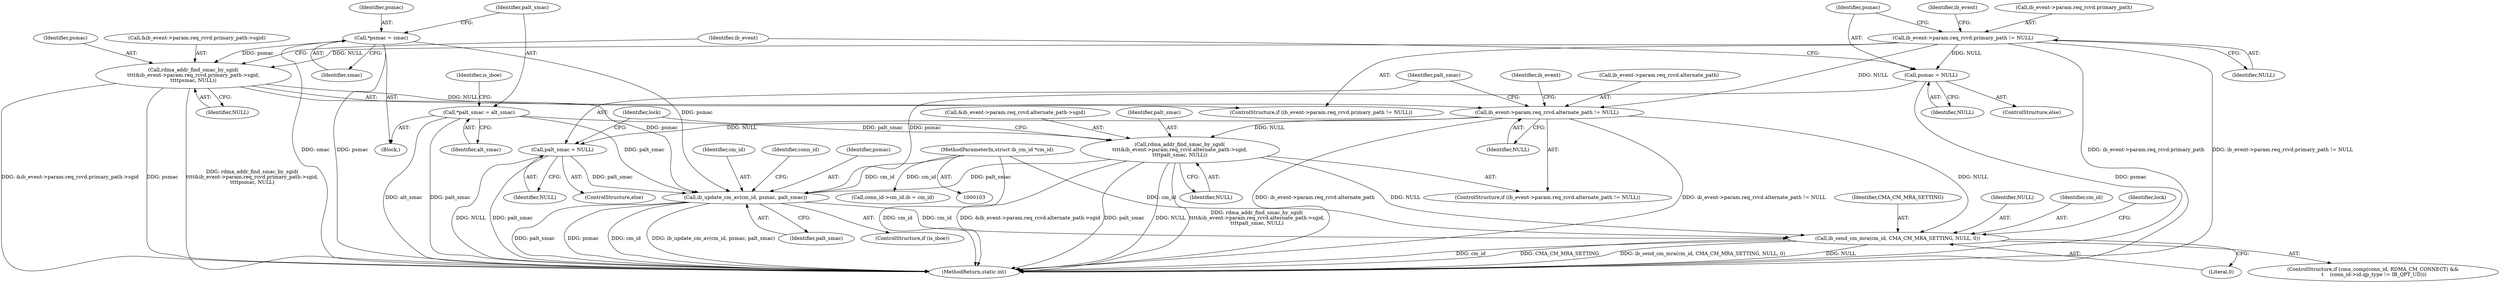 digraph "1_linux_b2853fd6c2d0f383dbdf7427e263eb576a633867_0@API" {
"1000382" [label="(Call,ib_send_cm_mra(cm_id, CMA_CM_MRA_SETTING, NULL, 0))"];
"1000366" [label="(Call,ib_update_cm_av(cm_id, psmac, palt_smac))"];
"1000104" [label="(MethodParameterIn,struct ib_cm_id *cm_id)"];
"1000331" [label="(Call,psmac = NULL)"];
"1000308" [label="(Call,ib_event->param.req_rcvd.primary_path != NULL)"];
"1000317" [label="(Call,rdma_addr_find_smac_by_sgid(\n\t\t\t\t&ib_event->param.req_rcvd.primary_path->sgid,\n\t\t\t\tpsmac, NULL))"];
"1000115" [label="(Call,*psmac = smac)"];
"1000119" [label="(Call,*palt_smac = alt_smac)"];
"1000344" [label="(Call,rdma_addr_find_smac_by_sgid(\n\t\t\t\t&ib_event->param.req_rcvd.alternate_path->sgid,\n\t\t\t\tpalt_smac, NULL))"];
"1000335" [label="(Call,ib_event->param.req_rcvd.alternate_path != NULL)"];
"1000358" [label="(Call,palt_smac = NULL)"];
"1000382" [label="(Call,ib_send_cm_mra(cm_id, CMA_CM_MRA_SETTING, NULL, 0))"];
"1000370" [label="(ControlStructure,if (cma_comp(conn_id, RDMA_CM_CONNECT) &&\n \t    (conn_id->id.qp_type != IB_QPT_UD)))"];
"1000385" [label="(Identifier,NULL)"];
"1000307" [label="(ControlStructure,if (ib_event->param.req_rcvd.primary_path != NULL))"];
"1000355" [label="(Identifier,palt_smac)"];
"1000330" [label="(ControlStructure,else)"];
"1000316" [label="(Identifier,NULL)"];
"1000345" [label="(Call,&ib_event->param.req_rcvd.alternate_path->sgid)"];
"1000334" [label="(ControlStructure,if (ib_event->param.req_rcvd.alternate_path != NULL))"];
"1000335" [label="(Call,ib_event->param.req_rcvd.alternate_path != NULL)"];
"1000367" [label="(Identifier,cm_id)"];
"1000331" [label="(Call,psmac = NULL)"];
"1000386" [label="(Literal,0)"];
"1000270" [label="(Call,conn_id->cm_id.ib = cm_id)"];
"1000360" [label="(Identifier,NULL)"];
"1000332" [label="(Identifier,psmac)"];
"1000373" [label="(Identifier,conn_id)"];
"1000104" [label="(MethodParameterIn,struct ib_cm_id *cm_id)"];
"1000117" [label="(Identifier,smac)"];
"1000323" [label="(Identifier,ib_event)"];
"1000120" [label="(Identifier,palt_smac)"];
"1000359" [label="(Identifier,palt_smac)"];
"1000119" [label="(Call,*palt_smac = alt_smac)"];
"1000309" [label="(Call,ib_event->param.req_rcvd.primary_path)"];
"1000308" [label="(Call,ib_event->param.req_rcvd.primary_path != NULL)"];
"1000364" [label="(ControlStructure,if (is_iboe))"];
"1000124" [label="(Identifier,is_iboe)"];
"1000344" [label="(Call,rdma_addr_find_smac_by_sgid(\n\t\t\t\t&ib_event->param.req_rcvd.alternate_path->sgid,\n\t\t\t\tpalt_smac, NULL))"];
"1000106" [label="(Block,)"];
"1000116" [label="(Identifier,psmac)"];
"1000329" [label="(Identifier,NULL)"];
"1000350" [label="(Identifier,ib_event)"];
"1000383" [label="(Identifier,cm_id)"];
"1000115" [label="(Call,*psmac = smac)"];
"1000358" [label="(Call,palt_smac = NULL)"];
"1000438" [label="(MethodReturn,static int)"];
"1000368" [label="(Identifier,psmac)"];
"1000343" [label="(Identifier,NULL)"];
"1000357" [label="(ControlStructure,else)"];
"1000333" [label="(Identifier,NULL)"];
"1000317" [label="(Call,rdma_addr_find_smac_by_sgid(\n\t\t\t\t&ib_event->param.req_rcvd.primary_path->sgid,\n\t\t\t\tpsmac, NULL))"];
"1000339" [label="(Identifier,ib_event)"];
"1000356" [label="(Identifier,NULL)"];
"1000336" [label="(Call,ib_event->param.req_rcvd.alternate_path)"];
"1000328" [label="(Identifier,psmac)"];
"1000363" [label="(Identifier,lock)"];
"1000389" [label="(Identifier,lock)"];
"1000121" [label="(Identifier,alt_smac)"];
"1000384" [label="(Identifier,CMA_CM_MRA_SETTING)"];
"1000366" [label="(Call,ib_update_cm_av(cm_id, psmac, palt_smac))"];
"1000318" [label="(Call,&ib_event->param.req_rcvd.primary_path->sgid)"];
"1000369" [label="(Identifier,palt_smac)"];
"1000382" -> "1000370"  [label="AST: "];
"1000382" -> "1000386"  [label="CFG: "];
"1000383" -> "1000382"  [label="AST: "];
"1000384" -> "1000382"  [label="AST: "];
"1000385" -> "1000382"  [label="AST: "];
"1000386" -> "1000382"  [label="AST: "];
"1000389" -> "1000382"  [label="CFG: "];
"1000382" -> "1000438"  [label="DDG: cm_id"];
"1000382" -> "1000438"  [label="DDG: CMA_CM_MRA_SETTING"];
"1000382" -> "1000438"  [label="DDG: ib_send_cm_mra(cm_id, CMA_CM_MRA_SETTING, NULL, 0)"];
"1000382" -> "1000438"  [label="DDG: NULL"];
"1000366" -> "1000382"  [label="DDG: cm_id"];
"1000104" -> "1000382"  [label="DDG: cm_id"];
"1000344" -> "1000382"  [label="DDG: NULL"];
"1000335" -> "1000382"  [label="DDG: NULL"];
"1000366" -> "1000364"  [label="AST: "];
"1000366" -> "1000369"  [label="CFG: "];
"1000367" -> "1000366"  [label="AST: "];
"1000368" -> "1000366"  [label="AST: "];
"1000369" -> "1000366"  [label="AST: "];
"1000373" -> "1000366"  [label="CFG: "];
"1000366" -> "1000438"  [label="DDG: palt_smac"];
"1000366" -> "1000438"  [label="DDG: psmac"];
"1000366" -> "1000438"  [label="DDG: cm_id"];
"1000366" -> "1000438"  [label="DDG: ib_update_cm_av(cm_id, psmac, palt_smac)"];
"1000104" -> "1000366"  [label="DDG: cm_id"];
"1000331" -> "1000366"  [label="DDG: psmac"];
"1000317" -> "1000366"  [label="DDG: psmac"];
"1000115" -> "1000366"  [label="DDG: psmac"];
"1000119" -> "1000366"  [label="DDG: palt_smac"];
"1000344" -> "1000366"  [label="DDG: palt_smac"];
"1000358" -> "1000366"  [label="DDG: palt_smac"];
"1000104" -> "1000103"  [label="AST: "];
"1000104" -> "1000438"  [label="DDG: cm_id"];
"1000104" -> "1000270"  [label="DDG: cm_id"];
"1000331" -> "1000330"  [label="AST: "];
"1000331" -> "1000333"  [label="CFG: "];
"1000332" -> "1000331"  [label="AST: "];
"1000333" -> "1000331"  [label="AST: "];
"1000339" -> "1000331"  [label="CFG: "];
"1000331" -> "1000438"  [label="DDG: psmac"];
"1000308" -> "1000331"  [label="DDG: NULL"];
"1000308" -> "1000307"  [label="AST: "];
"1000308" -> "1000316"  [label="CFG: "];
"1000309" -> "1000308"  [label="AST: "];
"1000316" -> "1000308"  [label="AST: "];
"1000323" -> "1000308"  [label="CFG: "];
"1000332" -> "1000308"  [label="CFG: "];
"1000308" -> "1000438"  [label="DDG: ib_event->param.req_rcvd.primary_path"];
"1000308" -> "1000438"  [label="DDG: ib_event->param.req_rcvd.primary_path != NULL"];
"1000308" -> "1000317"  [label="DDG: NULL"];
"1000308" -> "1000335"  [label="DDG: NULL"];
"1000317" -> "1000307"  [label="AST: "];
"1000317" -> "1000329"  [label="CFG: "];
"1000318" -> "1000317"  [label="AST: "];
"1000328" -> "1000317"  [label="AST: "];
"1000329" -> "1000317"  [label="AST: "];
"1000339" -> "1000317"  [label="CFG: "];
"1000317" -> "1000438"  [label="DDG: &ib_event->param.req_rcvd.primary_path->sgid"];
"1000317" -> "1000438"  [label="DDG: psmac"];
"1000317" -> "1000438"  [label="DDG: rdma_addr_find_smac_by_sgid(\n\t\t\t\t&ib_event->param.req_rcvd.primary_path->sgid,\n\t\t\t\tpsmac, NULL)"];
"1000115" -> "1000317"  [label="DDG: psmac"];
"1000317" -> "1000335"  [label="DDG: NULL"];
"1000115" -> "1000106"  [label="AST: "];
"1000115" -> "1000117"  [label="CFG: "];
"1000116" -> "1000115"  [label="AST: "];
"1000117" -> "1000115"  [label="AST: "];
"1000120" -> "1000115"  [label="CFG: "];
"1000115" -> "1000438"  [label="DDG: smac"];
"1000115" -> "1000438"  [label="DDG: psmac"];
"1000119" -> "1000106"  [label="AST: "];
"1000119" -> "1000121"  [label="CFG: "];
"1000120" -> "1000119"  [label="AST: "];
"1000121" -> "1000119"  [label="AST: "];
"1000124" -> "1000119"  [label="CFG: "];
"1000119" -> "1000438"  [label="DDG: alt_smac"];
"1000119" -> "1000438"  [label="DDG: palt_smac"];
"1000119" -> "1000344"  [label="DDG: palt_smac"];
"1000344" -> "1000334"  [label="AST: "];
"1000344" -> "1000356"  [label="CFG: "];
"1000345" -> "1000344"  [label="AST: "];
"1000355" -> "1000344"  [label="AST: "];
"1000356" -> "1000344"  [label="AST: "];
"1000363" -> "1000344"  [label="CFG: "];
"1000344" -> "1000438"  [label="DDG: NULL"];
"1000344" -> "1000438"  [label="DDG: rdma_addr_find_smac_by_sgid(\n\t\t\t\t&ib_event->param.req_rcvd.alternate_path->sgid,\n\t\t\t\tpalt_smac, NULL)"];
"1000344" -> "1000438"  [label="DDG: &ib_event->param.req_rcvd.alternate_path->sgid"];
"1000344" -> "1000438"  [label="DDG: palt_smac"];
"1000335" -> "1000344"  [label="DDG: NULL"];
"1000335" -> "1000334"  [label="AST: "];
"1000335" -> "1000343"  [label="CFG: "];
"1000336" -> "1000335"  [label="AST: "];
"1000343" -> "1000335"  [label="AST: "];
"1000350" -> "1000335"  [label="CFG: "];
"1000359" -> "1000335"  [label="CFG: "];
"1000335" -> "1000438"  [label="DDG: ib_event->param.req_rcvd.alternate_path"];
"1000335" -> "1000438"  [label="DDG: ib_event->param.req_rcvd.alternate_path != NULL"];
"1000335" -> "1000358"  [label="DDG: NULL"];
"1000358" -> "1000357"  [label="AST: "];
"1000358" -> "1000360"  [label="CFG: "];
"1000359" -> "1000358"  [label="AST: "];
"1000360" -> "1000358"  [label="AST: "];
"1000363" -> "1000358"  [label="CFG: "];
"1000358" -> "1000438"  [label="DDG: NULL"];
"1000358" -> "1000438"  [label="DDG: palt_smac"];
}
